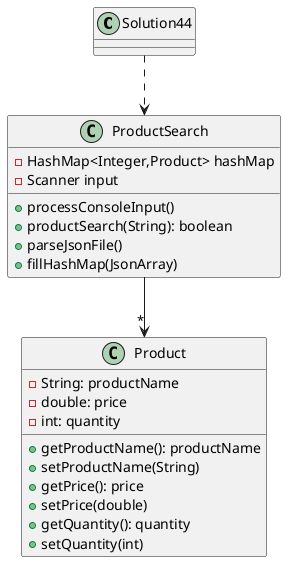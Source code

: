 @startuml
'https://plantuml.com/class-diagram

Class Solution44{

}

Class ProductSearch{
-HashMap<Integer,Product> hashMap
-Scanner input
+processConsoleInput()
+productSearch(String): boolean
+parseJsonFile()
+fillHashMap(JsonArray)
}

Class Product{
-String: productName
-double: price
-int: quantity
+getProductName(): productName
+setProductName(String)
+getPrice(): price
+setPrice(double)
+getQuantity(): quantity
+setQuantity(int)
}

Solution44 ..>ProductSearch
ProductSearch-->"*"Product

@enduml